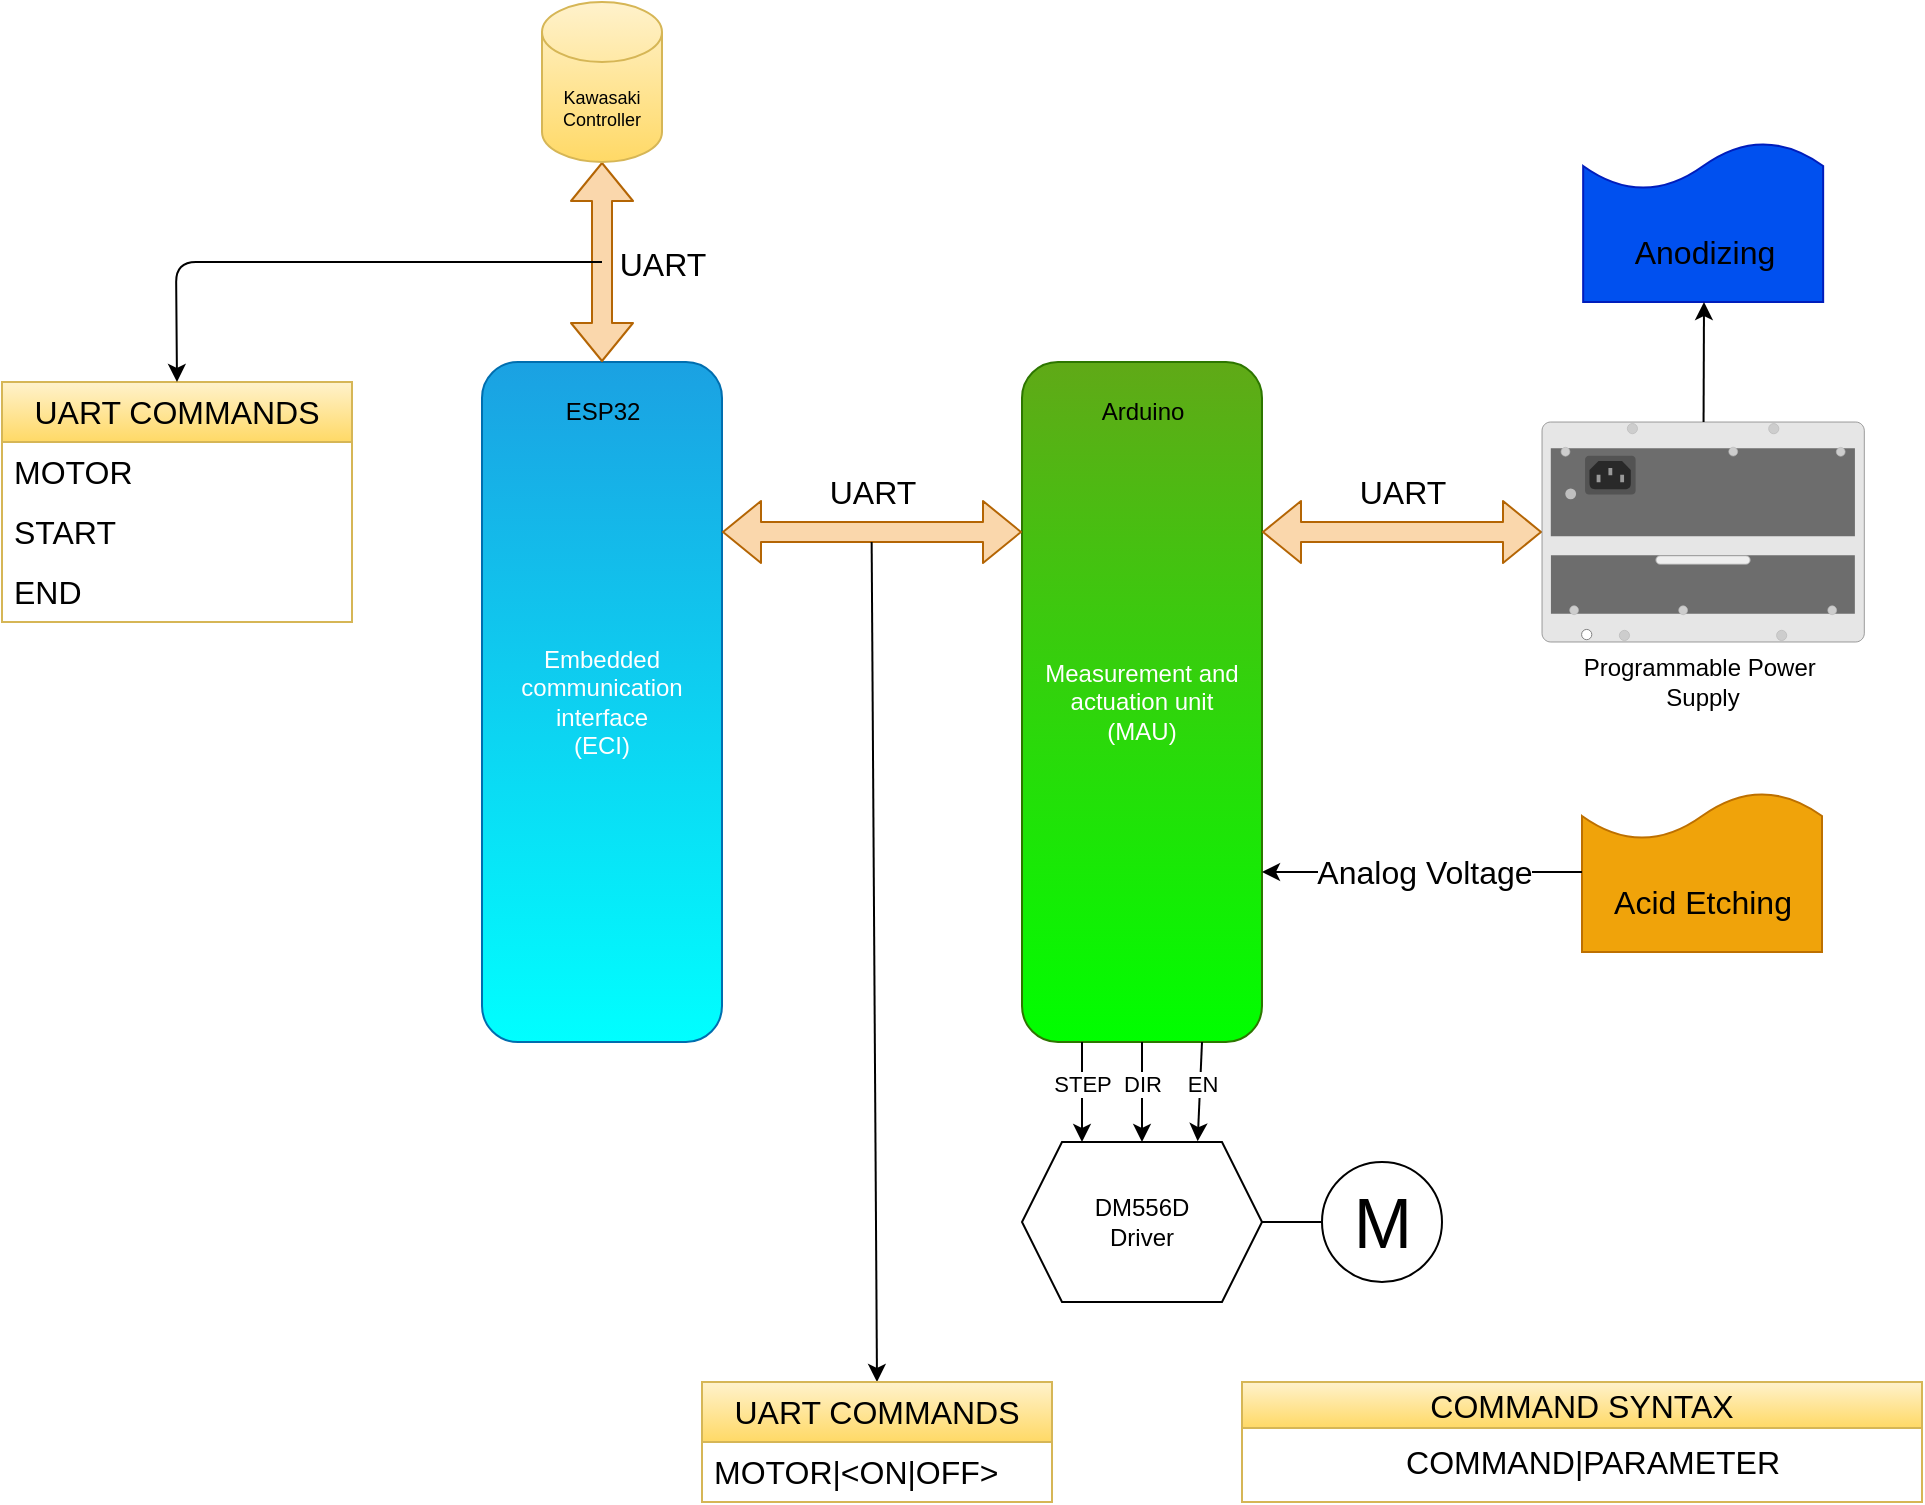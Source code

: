 <mxfile>
    <diagram id="4sxwRw-hY-lJQef8hA_G" name="Hardware">
        <mxGraphModel dx="2007" dy="546" grid="1" gridSize="10" guides="1" tooltips="1" connect="1" arrows="1" fold="1" page="1" pageScale="1" pageWidth="850" pageHeight="1100" math="0" shadow="0">
            <root>
                <mxCell id="0"/>
                <mxCell id="1" parent="0"/>
                <mxCell id="6" value="" style="group;" parent="1" vertex="1" connectable="0">
                    <mxGeometry x="340" y="180" width="120" height="340" as="geometry"/>
                </mxCell>
                <mxCell id="4" value="Measurement and actuation unit&lt;br&gt;(MAU)" style="rounded=1;whiteSpace=wrap;html=1;fillColor=#60a917;fontColor=#ffffff;strokeColor=#2D7600;gradientColor=#00FF00;" parent="6" vertex="1">
                    <mxGeometry width="120" height="340" as="geometry"/>
                </mxCell>
                <mxCell id="5" value="Arduino" style="text;html=1;align=center;verticalAlign=middle;resizable=0;points=[];autosize=1;strokeColor=none;fillColor=none;" parent="6" vertex="1">
                    <mxGeometry x="30" y="10" width="60" height="30" as="geometry"/>
                </mxCell>
                <mxCell id="7" value="" style="group" parent="1" vertex="1" connectable="0">
                    <mxGeometry x="70" y="180" width="120" height="340" as="geometry"/>
                </mxCell>
                <mxCell id="2" value="Embedded communication interface&lt;br&gt;(ECI)" style="rounded=1;whiteSpace=wrap;html=1;fillColor=#1ba1e2;fontColor=#ffffff;strokeColor=#006EAF;gradientColor=#00FFFF;" parent="7" vertex="1">
                    <mxGeometry width="120" height="340" as="geometry"/>
                </mxCell>
                <mxCell id="3" value="ESP32" style="text;html=1;align=center;verticalAlign=middle;resizable=0;points=[];autosize=1;strokeColor=none;fillColor=none;" parent="7" vertex="1">
                    <mxGeometry x="30" y="10" width="60" height="30" as="geometry"/>
                </mxCell>
                <mxCell id="9" value="M" style="verticalLabelPosition=middle;shadow=0;dashed=0;align=center;html=1;verticalAlign=middle;strokeWidth=1;shape=ellipse;aspect=fixed;fontSize=35;fillColor=none;gradientColor=none;" parent="1" vertex="1">
                    <mxGeometry x="490" y="580" width="60" height="60" as="geometry"/>
                </mxCell>
                <mxCell id="11" style="edgeStyle=none;html=1;exitX=1;exitY=0.5;exitDx=0;exitDy=0;endArrow=none;endFill=0;" parent="1" source="10" target="9" edge="1">
                    <mxGeometry relative="1" as="geometry"/>
                </mxCell>
                <mxCell id="10" value="DM556D&lt;br&gt;Driver" style="shape=hexagon;perimeter=hexagonPerimeter2;whiteSpace=wrap;html=1;fixedSize=1;fillColor=none;gradientColor=none;" parent="1" vertex="1">
                    <mxGeometry x="340" y="570" width="120" height="80" as="geometry"/>
                </mxCell>
                <mxCell id="12" style="edgeStyle=none;html=1;exitX=0.25;exitY=1;exitDx=0;exitDy=0;entryX=0.25;entryY=0;entryDx=0;entryDy=0;entryPerimeter=0;endArrow=classic;endFill=1;" parent="1" source="4" target="10" edge="1">
                    <mxGeometry relative="1" as="geometry"/>
                </mxCell>
                <mxCell id="19" value="STEP" style="edgeLabel;html=1;align=center;verticalAlign=middle;resizable=0;points=[];" parent="12" vertex="1" connectable="0">
                    <mxGeometry x="0.231" relative="1" as="geometry">
                        <mxPoint y="-10" as="offset"/>
                    </mxGeometry>
                </mxCell>
                <mxCell id="13" style="edgeStyle=none;html=1;exitX=0.5;exitY=1;exitDx=0;exitDy=0;entryX=0.5;entryY=0;entryDx=0;entryDy=0;endArrow=classic;endFill=1;" parent="1" source="4" target="10" edge="1">
                    <mxGeometry relative="1" as="geometry"/>
                </mxCell>
                <mxCell id="18" value="DIR" style="edgeLabel;html=1;align=center;verticalAlign=middle;resizable=0;points=[];" parent="13" vertex="1" connectable="0">
                    <mxGeometry x="0.261" y="1" relative="1" as="geometry">
                        <mxPoint x="-1" y="-11" as="offset"/>
                    </mxGeometry>
                </mxCell>
                <mxCell id="15" style="edgeStyle=none;html=1;exitX=0.75;exitY=1;exitDx=0;exitDy=0;entryX=0.732;entryY=-0.005;entryDx=0;entryDy=0;entryPerimeter=0;endArrow=classic;endFill=1;" parent="1" source="4" target="10" edge="1">
                    <mxGeometry relative="1" as="geometry"/>
                </mxCell>
                <mxCell id="17" value="EN" style="edgeLabel;html=1;align=center;verticalAlign=middle;resizable=0;points=[];" parent="15" vertex="1" connectable="0">
                    <mxGeometry x="0.215" y="1" relative="1" as="geometry">
                        <mxPoint y="-9" as="offset"/>
                    </mxGeometry>
                </mxCell>
                <mxCell id="20" value="" style="shape=flexArrow;endArrow=classic;html=1;entryX=0;entryY=0.25;entryDx=0;entryDy=0;exitX=1;exitY=0.25;exitDx=0;exitDy=0;startArrow=block;fillColor=#fad7ac;strokeColor=#b46504;" parent="1" source="2" target="4" edge="1">
                    <mxGeometry width="50" height="50" relative="1" as="geometry">
                        <mxPoint x="260" y="330" as="sourcePoint"/>
                        <mxPoint x="310" y="280" as="targetPoint"/>
                    </mxGeometry>
                </mxCell>
                <mxCell id="37" value="" style="edgeStyle=none;html=1;fontSize=9;startArrow=block;endArrow=classic;endFill=1;shape=flexArrow;fillColor=#fad7ac;strokeColor=#b46504;" parent="1" source="35" edge="1">
                    <mxGeometry relative="1" as="geometry">
                        <mxPoint x="130" y="180" as="targetPoint"/>
                    </mxGeometry>
                </mxCell>
                <mxCell id="38" value="&lt;font style=&quot;font-size: 16px;&quot;&gt;UART&lt;/font&gt;" style="edgeLabel;html=1;align=center;verticalAlign=middle;resizable=0;points=[];fontSize=9;" parent="37" vertex="1" connectable="0">
                    <mxGeometry x="0.409" y="1" relative="1" as="geometry">
                        <mxPoint x="29" y="-20" as="offset"/>
                    </mxGeometry>
                </mxCell>
                <mxCell id="35" value="&lt;font color=&quot;#000000&quot;&gt;Kawasaki Controller&lt;/font&gt;" style="shape=cylinder3;whiteSpace=wrap;html=1;boundedLbl=1;backgroundOutline=1;size=15;labelBackgroundColor=none;fontSize=9;fillColor=#fff2cc;gradientColor=#ffd966;strokeColor=#d6b656;" parent="1" vertex="1">
                    <mxGeometry x="100" width="60" height="80" as="geometry"/>
                </mxCell>
                <mxCell id="46" value="" style="shape=flexArrow;endArrow=classic;startArrow=classic;html=1;exitX=1;exitY=0.25;exitDx=0;exitDy=0;fillColor=#fad7ac;strokeColor=#b46504;" parent="1" source="4" target="40" edge="1">
                    <mxGeometry width="100" height="100" relative="1" as="geometry">
                        <mxPoint x="370" y="480" as="sourcePoint"/>
                        <mxPoint x="560" y="270" as="targetPoint"/>
                    </mxGeometry>
                </mxCell>
                <mxCell id="47" value="&lt;font style=&quot;font-size: 16px;&quot;&gt;UART&lt;/font&gt;" style="text;html=1;align=center;verticalAlign=middle;resizable=0;points=[];autosize=1;strokeColor=none;fillColor=none;" parent="1" vertex="1">
                    <mxGeometry x="495" y="230" width="70" height="30" as="geometry"/>
                </mxCell>
                <mxCell id="48" value="" style="group" parent="1" vertex="1" connectable="0">
                    <mxGeometry x="600" y="210" width="161.16" height="150" as="geometry"/>
                </mxCell>
                <mxCell id="40" value="" style="html=1;verticalLabelPosition=bottom;verticalAlign=top;outlineConnect=0;shadow=0;dashed=0;shape=mxgraph.rack.hpe_aruba.switches.j9828a_5400r_700w_poeplus_zl2_power_supply;" parent="48" vertex="1">
                    <mxGeometry width="161.16" height="110" as="geometry"/>
                </mxCell>
                <mxCell id="41" value="Programmable Power&amp;nbsp;&lt;br&gt;Supply" style="text;html=1;align=center;verticalAlign=middle;resizable=0;points=[];autosize=1;strokeColor=none;fillColor=none;" parent="48" vertex="1">
                    <mxGeometry x="10" y="110" width="140" height="40" as="geometry"/>
                </mxCell>
                <mxCell id="51" value="" style="group" parent="1" vertex="1" connectable="0">
                    <mxGeometry x="620.58" y="70" width="120" height="80" as="geometry"/>
                </mxCell>
                <mxCell id="49" value="" style="shape=document;whiteSpace=wrap;html=1;boundedLbl=1;fontSize=16;rotation=-180;fillColor=#0050ef;fontColor=#ffffff;strokeColor=#001DBC;" parent="51" vertex="1">
                    <mxGeometry y="7.105e-15" width="120" height="80" as="geometry"/>
                </mxCell>
                <mxCell id="50" value="Anodizing" style="text;html=1;align=center;verticalAlign=middle;resizable=0;points=[];autosize=1;strokeColor=none;fillColor=none;fontSize=16;" parent="51" vertex="1">
                    <mxGeometry x="15" y="40.0" width="90" height="30" as="geometry"/>
                </mxCell>
                <mxCell id="52" value="" style="edgeStyle=none;html=1;fontSize=16;" parent="1" source="40" edge="1">
                    <mxGeometry relative="1" as="geometry">
                        <mxPoint x="681" y="150" as="targetPoint"/>
                    </mxGeometry>
                </mxCell>
                <mxCell id="54" value="" style="group" parent="1" vertex="1" connectable="0">
                    <mxGeometry x="620" y="395" width="120" height="80" as="geometry"/>
                </mxCell>
                <mxCell id="55" value="" style="shape=document;whiteSpace=wrap;html=1;boundedLbl=1;fontSize=16;rotation=-180;fillColor=#f0a30a;fontColor=#000000;strokeColor=#BD7000;gradientColor=none;gradientDirection=north;" parent="54" vertex="1">
                    <mxGeometry y="7.105e-15" width="120" height="80" as="geometry"/>
                </mxCell>
                <mxCell id="56" value="Acid Etching" style="text;html=1;align=center;verticalAlign=middle;resizable=0;points=[];autosize=1;strokeColor=none;fillColor=none;fontSize=16;" parent="54" vertex="1">
                    <mxGeometry x="5" y="40.0" width="110" height="30" as="geometry"/>
                </mxCell>
                <mxCell id="57" style="edgeStyle=none;html=1;exitX=1;exitY=0.5;exitDx=0;exitDy=0;entryX=1;entryY=0.75;entryDx=0;entryDy=0;fontSize=16;" parent="1" source="55" target="4" edge="1">
                    <mxGeometry relative="1" as="geometry"/>
                </mxCell>
                <mxCell id="58" value="Analog Voltage" style="edgeLabel;html=1;align=center;verticalAlign=middle;resizable=0;points=[];fontSize=16;" parent="57" vertex="1" connectable="0">
                    <mxGeometry x="0.309" y="-2" relative="1" as="geometry">
                        <mxPoint x="25" y="2" as="offset"/>
                    </mxGeometry>
                </mxCell>
                <mxCell id="31" value="UART" style="text;html=1;align=center;verticalAlign=middle;resizable=0;points=[];autosize=1;strokeColor=none;fillColor=none;fontSize=16;labelBackgroundColor=none;" parent="1" vertex="1">
                    <mxGeometry x="230" y="230" width="70" height="30" as="geometry"/>
                </mxCell>
                <mxCell id="63" style="edgeStyle=none;html=1;exitX=0.5;exitY=0;exitDx=0;exitDy=0;fontSize=16;startArrow=classic;startFill=1;endArrow=none;endFill=0;" parent="1" source="59" edge="1">
                    <mxGeometry relative="1" as="geometry">
                        <mxPoint x="264.824" y="270" as="targetPoint"/>
                    </mxGeometry>
                </mxCell>
                <mxCell id="59" value="&lt;font color=&quot;#000000&quot;&gt;UART COMMANDS&lt;/font&gt;" style="swimlane;fontStyle=0;childLayout=stackLayout;horizontal=1;startSize=30;horizontalStack=0;resizeParent=1;resizeParentMax=0;resizeLast=0;collapsible=1;marginBottom=0;whiteSpace=wrap;html=1;fontSize=16;fillColor=#fff2cc;gradientColor=#ffd966;strokeColor=#d6b656;" parent="1" vertex="1">
                    <mxGeometry x="180" y="690" width="175" height="60" as="geometry"/>
                </mxCell>
                <mxCell id="60" value="MOTOR|&amp;lt;ON|OFF&amp;gt;" style="text;strokeColor=none;fillColor=none;align=left;verticalAlign=middle;spacingLeft=4;spacingRight=4;overflow=hidden;points=[[0,0.5],[1,0.5]];portConstraint=eastwest;rotatable=0;whiteSpace=wrap;html=1;fontSize=16;" parent="59" vertex="1">
                    <mxGeometry y="30" width="175" height="30" as="geometry"/>
                </mxCell>
                <mxCell id="76" value="&lt;span style=&quot;font-weight: normal;&quot;&gt;&lt;font color=&quot;#000000&quot;&gt;COMMAND SYNTAX&lt;/font&gt;&lt;/span&gt;" style="swimlane;whiteSpace=wrap;html=1;fontSize=16;fillColor=#fff2cc;gradientColor=#ffd966;strokeColor=#d6b656;" parent="1" vertex="1">
                    <mxGeometry x="450.0" y="690" width="340" height="60" as="geometry"/>
                </mxCell>
                <mxCell id="77" value="COMMAND|PARAMETER" style="text;html=1;align=center;verticalAlign=middle;resizable=0;points=[];autosize=1;strokeColor=none;fillColor=none;fontSize=16;" parent="76" vertex="1">
                    <mxGeometry x="70" y="25" width="210" height="30" as="geometry"/>
                </mxCell>
                <mxCell id="78" value="&lt;font color=&quot;#000000&quot;&gt;UART COMMANDS&lt;/font&gt;" style="swimlane;fontStyle=0;childLayout=stackLayout;horizontal=1;startSize=30;horizontalStack=0;resizeParent=1;resizeParentMax=0;resizeLast=0;collapsible=1;marginBottom=0;whiteSpace=wrap;html=1;fontSize=16;fillColor=#fff2cc;gradientColor=#ffd966;strokeColor=#d6b656;" parent="1" vertex="1">
                    <mxGeometry x="-170" y="190" width="175" height="120" as="geometry"/>
                </mxCell>
                <mxCell id="79" value="MOTOR" style="text;strokeColor=none;fillColor=none;align=left;verticalAlign=middle;spacingLeft=4;spacingRight=4;overflow=hidden;points=[[0,0.5],[1,0.5]];portConstraint=eastwest;rotatable=0;whiteSpace=wrap;html=1;fontSize=16;" parent="78" vertex="1">
                    <mxGeometry y="30" width="175" height="30" as="geometry"/>
                </mxCell>
                <mxCell id="80" value="START" style="text;strokeColor=none;fillColor=none;align=left;verticalAlign=middle;spacingLeft=4;spacingRight=4;overflow=hidden;points=[[0,0.5],[1,0.5]];portConstraint=eastwest;rotatable=0;whiteSpace=wrap;html=1;fontSize=16;" parent="78" vertex="1">
                    <mxGeometry y="60" width="175" height="30" as="geometry"/>
                </mxCell>
                <mxCell id="82" value="END" style="text;strokeColor=none;fillColor=none;align=left;verticalAlign=middle;spacingLeft=4;spacingRight=4;overflow=hidden;points=[[0,0.5],[1,0.5]];portConstraint=eastwest;rotatable=0;whiteSpace=wrap;html=1;fontSize=16;" vertex="1" parent="78">
                    <mxGeometry y="90" width="175" height="30" as="geometry"/>
                </mxCell>
                <mxCell id="81" value="" style="edgeStyle=none;orthogonalLoop=1;jettySize=auto;html=1;fontSize=16;entryX=0.5;entryY=0;entryDx=0;entryDy=0;" parent="1" target="78" edge="1">
                    <mxGeometry width="100" relative="1" as="geometry">
                        <mxPoint x="130" y="130" as="sourcePoint"/>
                        <mxPoint x="80" y="180" as="targetPoint"/>
                        <Array as="points">
                            <mxPoint x="-83" y="130"/>
                        </Array>
                    </mxGeometry>
                </mxCell>
            </root>
        </mxGraphModel>
    </diagram>
    <diagram id="Mm7gPb7LmTDDJV25BshC" name="Tasks">
        <mxGraphModel dx="4195" dy="1980" grid="1" gridSize="10" guides="1" tooltips="1" connect="1" arrows="1" fold="1" page="1" pageScale="1" pageWidth="850" pageHeight="1100" math="0" shadow="0">
            <root>
                <mxCell id="0"/>
                <mxCell id="1" parent="0"/>
                <mxCell id="1anccf_VWUf1HPo-AuoP-1" value="UART TASK" style="swimlane;whiteSpace=wrap;html=1;fillStyle=auto;fontSize=14;fillColor=#e6d0de;gradientColor=#d5739d;strokeColor=#996185;" vertex="1" parent="1">
                    <mxGeometry x="260" y="370" width="1180" height="690" as="geometry"/>
                </mxCell>
                <mxCell id="1anccf_VWUf1HPo-AuoP-2" value="Wait for incoming message" style="rounded=1;whiteSpace=wrap;html=1;fillColor=#dae8fc;gradientColor=#7ea6e0;strokeColor=#6c8ebf;" vertex="1" parent="1anccf_VWUf1HPo-AuoP-1">
                    <mxGeometry x="115" y="90" width="120" height="60" as="geometry"/>
                </mxCell>
                <mxCell id="1anccf_VWUf1HPo-AuoP-3" value="&lt;font style=&quot;font-size: 14px;&quot;&gt;Timeout?&lt;/font&gt;" style="rhombus;whiteSpace=wrap;html=1;fillStyle=auto;fontSize=16;fillColor=#f0a30a;fontColor=#000000;strokeColor=#BD7000;" vertex="1" parent="1anccf_VWUf1HPo-AuoP-1">
                    <mxGeometry x="135" y="180" width="80" height="50" as="geometry"/>
                </mxCell>
                <mxCell id="1anccf_VWUf1HPo-AuoP-4" value="" style="edgeStyle=none;html=1;fontSize=14;" edge="1" parent="1anccf_VWUf1HPo-AuoP-1" source="1anccf_VWUf1HPo-AuoP-2" target="1anccf_VWUf1HPo-AuoP-3">
                    <mxGeometry relative="1" as="geometry"/>
                </mxCell>
                <mxCell id="1anccf_VWUf1HPo-AuoP-5" value="" style="edgeStyle=none;html=1;fontSize=14;" edge="1" parent="1anccf_VWUf1HPo-AuoP-1" source="1anccf_VWUf1HPo-AuoP-6" target="1anccf_VWUf1HPo-AuoP-38">
                    <mxGeometry relative="1" as="geometry"/>
                </mxCell>
                <mxCell id="1anccf_VWUf1HPo-AuoP-6" value="Yes" style="rounded=0;whiteSpace=wrap;html=1;fillStyle=auto;fontSize=14;fillColor=#60a917;strokeColor=#2D7600;fontColor=#ffffff;" vertex="1" parent="1anccf_VWUf1HPo-AuoP-1">
                    <mxGeometry x="255" y="190" width="60" height="30" as="geometry"/>
                </mxCell>
                <mxCell id="1anccf_VWUf1HPo-AuoP-7" value="" style="edgeStyle=none;html=1;fontSize=14;" edge="1" parent="1anccf_VWUf1HPo-AuoP-1" source="1anccf_VWUf1HPo-AuoP-3" target="1anccf_VWUf1HPo-AuoP-6">
                    <mxGeometry relative="1" as="geometry"/>
                </mxCell>
                <mxCell id="1anccf_VWUf1HPo-AuoP-8" value="No" style="rounded=0;whiteSpace=wrap;html=1;fillStyle=auto;fontSize=14;fillColor=#a20025;strokeColor=#6F0000;fontColor=#ffffff;" vertex="1" parent="1anccf_VWUf1HPo-AuoP-1">
                    <mxGeometry x="145" y="260" width="60" height="30" as="geometry"/>
                </mxCell>
                <mxCell id="1anccf_VWUf1HPo-AuoP-9" value="" style="edgeStyle=none;html=1;fontSize=14;" edge="1" parent="1anccf_VWUf1HPo-AuoP-1" source="1anccf_VWUf1HPo-AuoP-3" target="1anccf_VWUf1HPo-AuoP-8">
                    <mxGeometry relative="1" as="geometry"/>
                </mxCell>
                <mxCell id="1anccf_VWUf1HPo-AuoP-10" value="&lt;font style=&quot;font-size: 14px;&quot;&gt;Is send null?&lt;/font&gt;" style="rhombus;whiteSpace=wrap;html=1;fillStyle=auto;fontSize=16;fillColor=#f0a30a;fontColor=#000000;strokeColor=#BD7000;" vertex="1" parent="1anccf_VWUf1HPo-AuoP-1">
                    <mxGeometry x="635" y="170" width="110" height="70" as="geometry"/>
                </mxCell>
                <mxCell id="1anccf_VWUf1HPo-AuoP-11" style="edgeStyle=none;html=1;exitX=0.5;exitY=0;exitDx=0;exitDy=0;entryX=1;entryY=0.75;entryDx=0;entryDy=0;fontSize=14;" edge="1" parent="1anccf_VWUf1HPo-AuoP-1" source="1anccf_VWUf1HPo-AuoP-12" target="1anccf_VWUf1HPo-AuoP-2">
                    <mxGeometry relative="1" as="geometry">
                        <Array as="points">
                            <mxPoint x="820" y="140"/>
                        </Array>
                    </mxGeometry>
                </mxCell>
                <mxCell id="1anccf_VWUf1HPo-AuoP-12" value="Yes" style="rounded=0;whiteSpace=wrap;html=1;fillStyle=auto;fontSize=14;fillColor=#60a917;strokeColor=#2D7600;fontColor=#ffffff;" vertex="1" parent="1anccf_VWUf1HPo-AuoP-1">
                    <mxGeometry x="790" y="190" width="60" height="30" as="geometry"/>
                </mxCell>
                <mxCell id="1anccf_VWUf1HPo-AuoP-13" value="" style="edgeStyle=none;html=1;fontSize=14;" edge="1" parent="1anccf_VWUf1HPo-AuoP-1" source="1anccf_VWUf1HPo-AuoP-10" target="1anccf_VWUf1HPo-AuoP-12">
                    <mxGeometry relative="1" as="geometry"/>
                </mxCell>
                <mxCell id="1anccf_VWUf1HPo-AuoP-14" value="No" style="rounded=0;whiteSpace=wrap;html=1;fillStyle=auto;fontSize=14;fillColor=#a20025;strokeColor=#6F0000;fontColor=#ffffff;" vertex="1" parent="1anccf_VWUf1HPo-AuoP-1">
                    <mxGeometry x="660" y="260" width="60" height="30" as="geometry"/>
                </mxCell>
                <mxCell id="1anccf_VWUf1HPo-AuoP-15" value="" style="edgeStyle=none;html=1;fontSize=14;" edge="1" parent="1anccf_VWUf1HPo-AuoP-1" source="1anccf_VWUf1HPo-AuoP-10" target="1anccf_VWUf1HPo-AuoP-14">
                    <mxGeometry relative="1" as="geometry"/>
                </mxCell>
                <mxCell id="1anccf_VWUf1HPo-AuoP-16" style="edgeStyle=none;html=1;exitX=1;exitY=0.5;exitDx=0;exitDy=0;entryX=1;entryY=0.5;entryDx=0;entryDy=0;fontSize=14;" edge="1" parent="1anccf_VWUf1HPo-AuoP-1" source="1anccf_VWUf1HPo-AuoP-17" target="1anccf_VWUf1HPo-AuoP-2">
                    <mxGeometry relative="1" as="geometry">
                        <Array as="points">
                            <mxPoint x="880" y="350"/>
                            <mxPoint x="880" y="120"/>
                        </Array>
                    </mxGeometry>
                </mxCell>
                <mxCell id="1anccf_VWUf1HPo-AuoP-17" value="Send mesage to robot" style="rounded=1;whiteSpace=wrap;html=1;fillStyle=hatch;fontSize=14;fillColor=#dae8fc;gradientColor=#7ea6e0;strokeColor=#6c8ebf;" vertex="1" parent="1anccf_VWUf1HPo-AuoP-1">
                    <mxGeometry x="630" y="320" width="120" height="60" as="geometry"/>
                </mxCell>
                <mxCell id="1anccf_VWUf1HPo-AuoP-18" value="" style="edgeStyle=none;html=1;fontSize=14;" edge="1" parent="1anccf_VWUf1HPo-AuoP-1" source="1anccf_VWUf1HPo-AuoP-14" target="1anccf_VWUf1HPo-AuoP-17">
                    <mxGeometry relative="1" as="geometry"/>
                </mxCell>
                <mxCell id="1anccf_VWUf1HPo-AuoP-19" value="Process message" style="rounded=1;whiteSpace=wrap;html=1;fillStyle=hatch;fontSize=14;fillColor=#dae8fc;gradientColor=#7ea6e0;strokeColor=#6c8ebf;" vertex="1" parent="1anccf_VWUf1HPo-AuoP-1">
                    <mxGeometry x="115" y="320" width="120" height="60" as="geometry"/>
                </mxCell>
                <mxCell id="1anccf_VWUf1HPo-AuoP-20" value="" style="edgeStyle=none;html=1;fontSize=14;" edge="1" parent="1anccf_VWUf1HPo-AuoP-1" source="1anccf_VWUf1HPo-AuoP-8" target="1anccf_VWUf1HPo-AuoP-19">
                    <mxGeometry relative="1" as="geometry"/>
                </mxCell>
                <mxCell id="1anccf_VWUf1HPo-AuoP-21" value="&lt;span style=&quot;font-size: 14px;&quot;&gt;Forward to &lt;br&gt;MAU TASK?&lt;/span&gt;" style="rhombus;whiteSpace=wrap;html=1;fillStyle=auto;fontSize=16;fillColor=#f0a30a;fontColor=#000000;strokeColor=#BD7000;" vertex="1" parent="1anccf_VWUf1HPo-AuoP-1">
                    <mxGeometry x="107.5" y="420" width="135" height="90" as="geometry"/>
                </mxCell>
                <mxCell id="1anccf_VWUf1HPo-AuoP-22" value="" style="edgeStyle=none;html=1;fontSize=14;" edge="1" parent="1anccf_VWUf1HPo-AuoP-1" source="1anccf_VWUf1HPo-AuoP-19" target="1anccf_VWUf1HPo-AuoP-21">
                    <mxGeometry relative="1" as="geometry"/>
                </mxCell>
                <mxCell id="1anccf_VWUf1HPo-AuoP-23" style="edgeStyle=none;html=1;exitX=0;exitY=0.5;exitDx=0;exitDy=0;entryX=0;entryY=0.5;entryDx=0;entryDy=0;fontSize=14;" edge="1" parent="1anccf_VWUf1HPo-AuoP-1" source="1anccf_VWUf1HPo-AuoP-24" target="1anccf_VWUf1HPo-AuoP-2">
                    <mxGeometry relative="1" as="geometry">
                        <Array as="points">
                            <mxPoint x="85" y="555"/>
                            <mxPoint x="85" y="120"/>
                        </Array>
                    </mxGeometry>
                </mxCell>
                <mxCell id="1anccf_VWUf1HPo-AuoP-24" value="No" style="rounded=0;whiteSpace=wrap;html=1;fillStyle=auto;fontSize=14;fillColor=#a20025;strokeColor=#6F0000;fontColor=#ffffff;" vertex="1" parent="1anccf_VWUf1HPo-AuoP-1">
                    <mxGeometry x="145" y="540" width="60" height="30" as="geometry"/>
                </mxCell>
                <mxCell id="1anccf_VWUf1HPo-AuoP-25" value="" style="edgeStyle=none;html=1;fontSize=14;" edge="1" parent="1anccf_VWUf1HPo-AuoP-1" source="1anccf_VWUf1HPo-AuoP-21" target="1anccf_VWUf1HPo-AuoP-24">
                    <mxGeometry relative="1" as="geometry"/>
                </mxCell>
                <mxCell id="1anccf_VWUf1HPo-AuoP-26" value="Yes" style="rounded=0;whiteSpace=wrap;html=1;fillStyle=auto;fontSize=14;fillColor=#60a917;strokeColor=#2D7600;fontColor=#ffffff;" vertex="1" parent="1anccf_VWUf1HPo-AuoP-1">
                    <mxGeometry x="265" y="450" width="60" height="30" as="geometry"/>
                </mxCell>
                <mxCell id="1anccf_VWUf1HPo-AuoP-27" value="" style="edgeStyle=none;html=1;fontSize=14;" edge="1" parent="1anccf_VWUf1HPo-AuoP-1" source="1anccf_VWUf1HPo-AuoP-21" target="1anccf_VWUf1HPo-AuoP-26">
                    <mxGeometry relative="1" as="geometry"/>
                </mxCell>
                <mxCell id="1anccf_VWUf1HPo-AuoP-28" value="&lt;font style=&quot;font-size: 14px;&quot;&gt;Is recv null?&lt;/font&gt;" style="rhombus;whiteSpace=wrap;html=1;fillStyle=auto;fontSize=16;fillColor=#f0a30a;fontColor=#000000;strokeColor=#BD7000;" vertex="1" parent="1anccf_VWUf1HPo-AuoP-1">
                    <mxGeometry x="365" y="430" width="110" height="70" as="geometry"/>
                </mxCell>
                <mxCell id="1anccf_VWUf1HPo-AuoP-29" value="" style="edgeStyle=none;html=1;fontSize=14;" edge="1" parent="1anccf_VWUf1HPo-AuoP-1" source="1anccf_VWUf1HPo-AuoP-26" target="1anccf_VWUf1HPo-AuoP-28">
                    <mxGeometry relative="1" as="geometry"/>
                </mxCell>
                <mxCell id="1anccf_VWUf1HPo-AuoP-30" value="Yes" style="rounded=0;whiteSpace=wrap;html=1;fillStyle=auto;fontSize=14;fillColor=#60a917;strokeColor=#2D7600;fontColor=#ffffff;" vertex="1" parent="1anccf_VWUf1HPo-AuoP-1">
                    <mxGeometry x="390" y="540" width="60" height="30" as="geometry"/>
                </mxCell>
                <mxCell id="1anccf_VWUf1HPo-AuoP-31" value="" style="edgeStyle=none;html=1;fontSize=14;" edge="1" parent="1anccf_VWUf1HPo-AuoP-1" source="1anccf_VWUf1HPo-AuoP-28" target="1anccf_VWUf1HPo-AuoP-30">
                    <mxGeometry relative="1" as="geometry"/>
                </mxCell>
                <mxCell id="1anccf_VWUf1HPo-AuoP-32" value="No" style="rounded=0;whiteSpace=wrap;html=1;fillStyle=auto;fontSize=14;fillColor=#a20025;strokeColor=#6F0000;fontColor=#ffffff;" vertex="1" parent="1anccf_VWUf1HPo-AuoP-1">
                    <mxGeometry x="520" y="450" width="60" height="30" as="geometry"/>
                </mxCell>
                <mxCell id="1anccf_VWUf1HPo-AuoP-33" value="" style="edgeStyle=none;html=1;fontSize=14;" edge="1" parent="1anccf_VWUf1HPo-AuoP-1" source="1anccf_VWUf1HPo-AuoP-28" target="1anccf_VWUf1HPo-AuoP-32">
                    <mxGeometry relative="1" as="geometry"/>
                </mxCell>
                <mxCell id="1anccf_VWUf1HPo-AuoP-34" value="Write message to recv" style="rounded=1;whiteSpace=wrap;html=1;fillStyle=hatch;fontSize=14;fillColor=#dae8fc;gradientColor=#7ea6e0;strokeColor=#6c8ebf;" vertex="1" parent="1anccf_VWUf1HPo-AuoP-1">
                    <mxGeometry x="360" y="610" width="120" height="60" as="geometry"/>
                </mxCell>
                <mxCell id="1anccf_VWUf1HPo-AuoP-35" value="" style="edgeStyle=none;html=1;fontSize=14;" edge="1" parent="1anccf_VWUf1HPo-AuoP-1" source="1anccf_VWUf1HPo-AuoP-30" target="1anccf_VWUf1HPo-AuoP-34">
                    <mxGeometry relative="1" as="geometry"/>
                </mxCell>
                <mxCell id="1anccf_VWUf1HPo-AuoP-36" value="" style="edgeStyle=none;html=1;fontSize=14;" edge="1" parent="1anccf_VWUf1HPo-AuoP-1" source="1anccf_VWUf1HPo-AuoP-38" target="1anccf_VWUf1HPo-AuoP-40">
                    <mxGeometry relative="1" as="geometry"/>
                </mxCell>
                <mxCell id="1anccf_VWUf1HPo-AuoP-37" value="" style="edgeStyle=none;html=1;fontSize=14;" edge="1" parent="1anccf_VWUf1HPo-AuoP-1" source="1anccf_VWUf1HPo-AuoP-38" target="1anccf_VWUf1HPo-AuoP-42">
                    <mxGeometry relative="1" as="geometry"/>
                </mxCell>
                <mxCell id="1anccf_VWUf1HPo-AuoP-38" value="&lt;font style=&quot;font-size: 14px;&quot;&gt;Is error null?&lt;/font&gt;" style="rhombus;whiteSpace=wrap;html=1;fillStyle=auto;fontSize=16;fillColor=#f0a30a;fontColor=#000000;strokeColor=#BD7000;" vertex="1" parent="1anccf_VWUf1HPo-AuoP-1">
                    <mxGeometry x="340" y="170" width="110" height="70" as="geometry"/>
                </mxCell>
                <mxCell id="1anccf_VWUf1HPo-AuoP-39" value="" style="edgeStyle=none;html=1;fontSize=14;" edge="1" parent="1anccf_VWUf1HPo-AuoP-1" source="1anccf_VWUf1HPo-AuoP-40" target="1anccf_VWUf1HPo-AuoP-10">
                    <mxGeometry relative="1" as="geometry"/>
                </mxCell>
                <mxCell id="1anccf_VWUf1HPo-AuoP-40" value="No" style="rounded=0;whiteSpace=wrap;html=1;fillStyle=auto;fontSize=14;fillColor=#a20025;strokeColor=#6F0000;fontColor=#ffffff;" vertex="1" parent="1anccf_VWUf1HPo-AuoP-1">
                    <mxGeometry x="475" y="190" width="60" height="30" as="geometry"/>
                </mxCell>
                <mxCell id="1anccf_VWUf1HPo-AuoP-41" value="" style="edgeStyle=none;html=1;fontSize=14;" edge="1" parent="1anccf_VWUf1HPo-AuoP-1" source="1anccf_VWUf1HPo-AuoP-42" target="1anccf_VWUf1HPo-AuoP-44">
                    <mxGeometry relative="1" as="geometry"/>
                </mxCell>
                <mxCell id="1anccf_VWUf1HPo-AuoP-42" value="Yes" style="rounded=0;whiteSpace=wrap;html=1;fillStyle=auto;fontSize=14;fillColor=#60a917;strokeColor=#2D7600;fontColor=#ffffff;" vertex="1" parent="1anccf_VWUf1HPo-AuoP-1">
                    <mxGeometry x="365" y="260" width="60" height="30" as="geometry"/>
                </mxCell>
                <mxCell id="1anccf_VWUf1HPo-AuoP-43" style="edgeStyle=none;html=1;exitX=1;exitY=0.5;exitDx=0;exitDy=0;entryX=0;entryY=0.5;entryDx=0;entryDy=0;fontSize=14;" edge="1" parent="1anccf_VWUf1HPo-AuoP-1" source="1anccf_VWUf1HPo-AuoP-44" target="1anccf_VWUf1HPo-AuoP-10">
                    <mxGeometry relative="1" as="geometry">
                        <Array as="points">
                            <mxPoint x="580" y="350"/>
                            <mxPoint x="580" y="205"/>
                        </Array>
                    </mxGeometry>
                </mxCell>
                <mxCell id="1anccf_VWUf1HPo-AuoP-44" value="Send error to robot" style="rounded=1;whiteSpace=wrap;html=1;fillStyle=hatch;fontSize=14;fillColor=#dae8fc;gradientColor=#7ea6e0;strokeColor=#6c8ebf;" vertex="1" parent="1anccf_VWUf1HPo-AuoP-1">
                    <mxGeometry x="335" y="320" width="120" height="60" as="geometry"/>
                </mxCell>
                <mxCell id="1anccf_VWUf1HPo-AuoP-45" value="Send BUSY to robot" style="rounded=1;whiteSpace=wrap;html=1;fillStyle=hatch;fontSize=14;fillColor=#dae8fc;gradientColor=#7ea6e0;strokeColor=#6c8ebf;" vertex="1" parent="1anccf_VWUf1HPo-AuoP-1">
                    <mxGeometry x="860" y="435" width="120" height="60" as="geometry"/>
                </mxCell>
                <mxCell id="1anccf_VWUf1HPo-AuoP-46" style="edgeStyle=none;html=1;exitX=0.5;exitY=0;exitDx=0;exitDy=0;entryX=1;entryY=0.25;entryDx=0;entryDy=0;fontSize=14;" edge="1" parent="1anccf_VWUf1HPo-AuoP-1" source="1anccf_VWUf1HPo-AuoP-45" target="1anccf_VWUf1HPo-AuoP-2">
                    <mxGeometry relative="1" as="geometry">
                        <Array as="points">
                            <mxPoint x="920" y="105"/>
                        </Array>
                    </mxGeometry>
                </mxCell>
                <mxCell id="1anccf_VWUf1HPo-AuoP-47" value="" style="edgeStyle=none;html=1;fontSize=14;" edge="1" parent="1anccf_VWUf1HPo-AuoP-1" source="1anccf_VWUf1HPo-AuoP-32" target="1anccf_VWUf1HPo-AuoP-45">
                    <mxGeometry relative="1" as="geometry"/>
                </mxCell>
                <mxCell id="1anccf_VWUf1HPo-AuoP-48" value="Give notification" style="rounded=1;whiteSpace=wrap;html=1;fillStyle=hatch;fontSize=14;fillColor=#dae8fc;gradientColor=#7ea6e0;strokeColor=#6c8ebf;" vertex="1" parent="1anccf_VWUf1HPo-AuoP-1">
                    <mxGeometry x="860" y="610" width="120" height="60" as="geometry"/>
                </mxCell>
                <mxCell id="1anccf_VWUf1HPo-AuoP-49" style="edgeStyle=none;html=1;exitX=1;exitY=0.5;exitDx=0;exitDy=0;entryX=0.75;entryY=0;entryDx=0;entryDy=0;fontSize=14;" edge="1" parent="1anccf_VWUf1HPo-AuoP-1" source="1anccf_VWUf1HPo-AuoP-48" target="1anccf_VWUf1HPo-AuoP-2">
                    <mxGeometry relative="1" as="geometry">
                        <Array as="points">
                            <mxPoint x="1070" y="640"/>
                            <mxPoint x="1070" y="70"/>
                            <mxPoint x="205" y="60"/>
                        </Array>
                    </mxGeometry>
                </mxCell>
                <mxCell id="1anccf_VWUf1HPo-AuoP-50" style="edgeStyle=none;html=1;exitX=1;exitY=0.5;exitDx=0;exitDy=0;fontSize=14;" edge="1" parent="1anccf_VWUf1HPo-AuoP-1" source="1anccf_VWUf1HPo-AuoP-34" target="1anccf_VWUf1HPo-AuoP-48">
                    <mxGeometry relative="1" as="geometry"/>
                </mxCell>
                <mxCell id="1anccf_VWUf1HPo-AuoP-51" value="MAU TASK" style="swimlane;whiteSpace=wrap;html=1;fillStyle=auto;fontSize=14;fillColor=#e6d0de;gradientColor=#d5739d;strokeColor=#996185;" vertex="1" parent="1">
                    <mxGeometry x="260" y="1060" width="1180" height="680" as="geometry"/>
                </mxCell>
                <mxCell id="1anccf_VWUf1HPo-AuoP-52" value="" style="edgeStyle=none;html=1;fontSize=14;" edge="1" parent="1anccf_VWUf1HPo-AuoP-51" source="1anccf_VWUf1HPo-AuoP-53" target="1anccf_VWUf1HPo-AuoP-55">
                    <mxGeometry relative="1" as="geometry"/>
                </mxCell>
                <mxCell id="1anccf_VWUf1HPo-AuoP-53" value="Take notificaiton" style="rounded=1;whiteSpace=wrap;html=1;fillColor=#dae8fc;gradientColor=#7ea6e0;strokeColor=#6c8ebf;" vertex="1" parent="1anccf_VWUf1HPo-AuoP-51">
                    <mxGeometry x="425" y="40" width="120" height="60" as="geometry"/>
                </mxCell>
                <mxCell id="1anccf_VWUf1HPo-AuoP-54" value="" style="edgeStyle=none;html=1;fontSize=14;" edge="1" parent="1anccf_VWUf1HPo-AuoP-51" source="1anccf_VWUf1HPo-AuoP-55" target="1anccf_VWUf1HPo-AuoP-57">
                    <mxGeometry relative="1" as="geometry"/>
                </mxCell>
                <mxCell id="1anccf_VWUf1HPo-AuoP-55" value="Read recv" style="rounded=1;whiteSpace=wrap;html=1;fillColor=#dae8fc;gradientColor=#7ea6e0;strokeColor=#6c8ebf;" vertex="1" parent="1anccf_VWUf1HPo-AuoP-51">
                    <mxGeometry x="425" y="130" width="120" height="60" as="geometry"/>
                </mxCell>
                <mxCell id="1anccf_VWUf1HPo-AuoP-56" value="" style="edgeStyle=none;html=1;fontSize=14;" edge="1" parent="1anccf_VWUf1HPo-AuoP-51" source="1anccf_VWUf1HPo-AuoP-57" target="1anccf_VWUf1HPo-AuoP-60">
                    <mxGeometry relative="1" as="geometry"/>
                </mxCell>
                <mxCell id="1anccf_VWUf1HPo-AuoP-57" value="Send to MAU" style="rounded=1;whiteSpace=wrap;html=1;fillColor=#dae8fc;gradientColor=#7ea6e0;strokeColor=#6c8ebf;" vertex="1" parent="1anccf_VWUf1HPo-AuoP-51">
                    <mxGeometry x="425" y="220" width="120" height="60" as="geometry"/>
                </mxCell>
                <mxCell id="1anccf_VWUf1HPo-AuoP-58" value="" style="edgeStyle=none;html=1;fontSize=14;" edge="1" parent="1anccf_VWUf1HPo-AuoP-51" source="1anccf_VWUf1HPo-AuoP-60" target="1anccf_VWUf1HPo-AuoP-62">
                    <mxGeometry relative="1" as="geometry"/>
                </mxCell>
                <mxCell id="1anccf_VWUf1HPo-AuoP-59" value="" style="edgeStyle=none;html=1;fontSize=14;" edge="1" parent="1anccf_VWUf1HPo-AuoP-51" source="1anccf_VWUf1HPo-AuoP-60" target="1anccf_VWUf1HPo-AuoP-66">
                    <mxGeometry relative="1" as="geometry"/>
                </mxCell>
                <mxCell id="1anccf_VWUf1HPo-AuoP-60" value="&lt;font style=&quot;font-size: 14px;&quot;&gt;Success?&lt;/font&gt;" style="rhombus;whiteSpace=wrap;html=1;fillStyle=auto;fontSize=16;fillColor=#f0a30a;fontColor=#000000;strokeColor=#BD7000;" vertex="1" parent="1anccf_VWUf1HPo-AuoP-51">
                    <mxGeometry x="430" y="310" width="110" height="70" as="geometry"/>
                </mxCell>
                <mxCell id="1anccf_VWUf1HPo-AuoP-61" value="" style="edgeStyle=none;html=1;fontSize=14;" edge="1" parent="1anccf_VWUf1HPo-AuoP-51" source="1anccf_VWUf1HPo-AuoP-62" target="1anccf_VWUf1HPo-AuoP-64">
                    <mxGeometry relative="1" as="geometry"/>
                </mxCell>
                <mxCell id="1anccf_VWUf1HPo-AuoP-62" value="No" style="rounded=0;whiteSpace=wrap;html=1;fillStyle=auto;fontSize=14;fillColor=#a20025;strokeColor=#6F0000;fontColor=#ffffff;" vertex="1" parent="1anccf_VWUf1HPo-AuoP-51">
                    <mxGeometry x="580" y="330" width="60" height="30" as="geometry"/>
                </mxCell>
                <mxCell id="1anccf_VWUf1HPo-AuoP-63" style="edgeStyle=none;html=1;exitX=0.5;exitY=0;exitDx=0;exitDy=0;entryX=1;entryY=0.5;entryDx=0;entryDy=0;fontSize=14;" edge="1" parent="1anccf_VWUf1HPo-AuoP-51" source="1anccf_VWUf1HPo-AuoP-64" target="1anccf_VWUf1HPo-AuoP-53">
                    <mxGeometry relative="1" as="geometry">
                        <Array as="points">
                            <mxPoint x="750" y="70"/>
                        </Array>
                    </mxGeometry>
                </mxCell>
                <mxCell id="1anccf_VWUf1HPo-AuoP-64" value="Send error" style="rounded=1;whiteSpace=wrap;html=1;fillColor=#dae8fc;gradientColor=#7ea6e0;strokeColor=#6c8ebf;" vertex="1" parent="1anccf_VWUf1HPo-AuoP-51">
                    <mxGeometry x="690" y="315" width="120" height="60" as="geometry"/>
                </mxCell>
                <mxCell id="1anccf_VWUf1HPo-AuoP-65" value="" style="edgeStyle=none;html=1;fontSize=14;" edge="1" parent="1anccf_VWUf1HPo-AuoP-51" source="1anccf_VWUf1HPo-AuoP-66" target="1anccf_VWUf1HPo-AuoP-68">
                    <mxGeometry relative="1" as="geometry"/>
                </mxCell>
                <mxCell id="1anccf_VWUf1HPo-AuoP-66" value="Yes" style="rounded=0;whiteSpace=wrap;html=1;fillStyle=auto;fontSize=14;fillColor=#60a917;strokeColor=#2D7600;fontColor=#ffffff;" vertex="1" parent="1anccf_VWUf1HPo-AuoP-51">
                    <mxGeometry x="455" y="410" width="60" height="30" as="geometry"/>
                </mxCell>
                <mxCell id="1anccf_VWUf1HPo-AuoP-67" value="" style="edgeStyle=none;html=1;fontSize=14;" edge="1" parent="1anccf_VWUf1HPo-AuoP-51" source="1anccf_VWUf1HPo-AuoP-68" target="1anccf_VWUf1HPo-AuoP-71">
                    <mxGeometry relative="1" as="geometry"/>
                </mxCell>
                <mxCell id="1anccf_VWUf1HPo-AuoP-68" value="Wait for MAU reply" style="rounded=1;whiteSpace=wrap;html=1;fillColor=#dae8fc;gradientColor=#7ea6e0;strokeColor=#6c8ebf;" vertex="1" parent="1anccf_VWUf1HPo-AuoP-51">
                    <mxGeometry x="425" y="480" width="120" height="60" as="geometry"/>
                </mxCell>
                <mxCell id="1anccf_VWUf1HPo-AuoP-69" value="" style="edgeStyle=none;html=1;fontSize=14;" edge="1" parent="1anccf_VWUf1HPo-AuoP-51" source="1anccf_VWUf1HPo-AuoP-71" target="1anccf_VWUf1HPo-AuoP-73">
                    <mxGeometry relative="1" as="geometry"/>
                </mxCell>
                <mxCell id="1anccf_VWUf1HPo-AuoP-70" value="" style="edgeStyle=none;html=1;fontSize=14;" edge="1" parent="1anccf_VWUf1HPo-AuoP-51" source="1anccf_VWUf1HPo-AuoP-71" target="1anccf_VWUf1HPo-AuoP-75">
                    <mxGeometry relative="1" as="geometry"/>
                </mxCell>
                <mxCell id="1anccf_VWUf1HPo-AuoP-71" value="&lt;font style=&quot;font-size: 14px;&quot;&gt;Expected&amp;nbsp;&lt;br&gt;result?&lt;br&gt;&lt;/font&gt;" style="rhombus;whiteSpace=wrap;html=1;fillStyle=auto;fontSize=16;fillColor=#f0a30a;fontColor=#000000;strokeColor=#BD7000;" vertex="1" parent="1anccf_VWUf1HPo-AuoP-51">
                    <mxGeometry x="430" y="560" width="110" height="70" as="geometry"/>
                </mxCell>
                <mxCell id="1anccf_VWUf1HPo-AuoP-72" style="edgeStyle=none;html=1;exitX=1;exitY=0.5;exitDx=0;exitDy=0;entryX=0.5;entryY=1;entryDx=0;entryDy=0;fontSize=14;" edge="1" parent="1anccf_VWUf1HPo-AuoP-51" source="1anccf_VWUf1HPo-AuoP-73" target="1anccf_VWUf1HPo-AuoP-64">
                    <mxGeometry relative="1" as="geometry">
                        <Array as="points">
                            <mxPoint x="750" y="595"/>
                        </Array>
                    </mxGeometry>
                </mxCell>
                <mxCell id="1anccf_VWUf1HPo-AuoP-73" value="No" style="rounded=0;whiteSpace=wrap;html=1;fillStyle=auto;fontSize=14;fillColor=#a20025;strokeColor=#6F0000;fontColor=#ffffff;" vertex="1" parent="1anccf_VWUf1HPo-AuoP-51">
                    <mxGeometry x="580" y="580" width="60" height="30" as="geometry"/>
                </mxCell>
                <mxCell id="1anccf_VWUf1HPo-AuoP-74" style="edgeStyle=none;html=1;exitX=0.5;exitY=0;exitDx=0;exitDy=0;entryX=0;entryY=0.5;entryDx=0;entryDy=0;fontSize=14;" edge="1" parent="1anccf_VWUf1HPo-AuoP-51" source="1anccf_VWUf1HPo-AuoP-75" target="1anccf_VWUf1HPo-AuoP-53">
                    <mxGeometry relative="1" as="geometry">
                        <Array as="points">
                            <mxPoint x="370" y="70"/>
                        </Array>
                    </mxGeometry>
                </mxCell>
                <mxCell id="1anccf_VWUf1HPo-AuoP-75" value="Yes" style="rounded=0;whiteSpace=wrap;html=1;fillStyle=auto;fontSize=14;fillColor=#60a917;strokeColor=#2D7600;fontColor=#ffffff;" vertex="1" parent="1anccf_VWUf1HPo-AuoP-51">
                    <mxGeometry x="340" y="580" width="60" height="30" as="geometry"/>
                </mxCell>
                <mxCell id="1anccf_VWUf1HPo-AuoP-76" value="" style="group" vertex="1" connectable="0" parent="1">
                    <mxGeometry x="620" y="50" width="465" height="260" as="geometry"/>
                </mxCell>
                <mxCell id="1anccf_VWUf1HPo-AuoP-77" value="" style="rounded=0;whiteSpace=wrap;html=1;fontSize=16;dashed=1;fillColor=#FF9999;strokeColor=#b46504;fillStyle=hatch;" vertex="1" parent="1anccf_VWUf1HPo-AuoP-76">
                    <mxGeometry x="170" y="10" width="120" height="250" as="geometry"/>
                </mxCell>
                <mxCell id="1anccf_VWUf1HPo-AuoP-78" value="&lt;font style=&quot;font-size: 16px;&quot;&gt;UART&lt;br&gt;TASK&lt;/font&gt;" style="rounded=1;whiteSpace=wrap;html=1;fillColor=#e6d0de;gradientColor=#d5739d;strokeColor=#996185;" vertex="1" parent="1anccf_VWUf1HPo-AuoP-76">
                    <mxGeometry y="70" width="120" height="60" as="geometry"/>
                </mxCell>
                <mxCell id="1anccf_VWUf1HPo-AuoP-79" value="&lt;span style=&quot;font-size: 16px;&quot;&gt;MAU&lt;br&gt;&lt;/span&gt;&lt;font style=&quot;font-size: 16px;&quot;&gt;TASK&lt;/font&gt;" style="rounded=1;whiteSpace=wrap;html=1;fillColor=#e6d0de;gradientColor=#d5739d;strokeColor=#996185;" vertex="1" parent="1anccf_VWUf1HPo-AuoP-76">
                    <mxGeometry x="345" y="70" width="120" height="60" as="geometry"/>
                </mxCell>
                <mxCell id="1anccf_VWUf1HPo-AuoP-80" value="Notification" style="edgeStyle=none;html=1;exitX=0.5;exitY=0;exitDx=0;exitDy=0;entryX=0.5;entryY=0;entryDx=0;entryDy=0;fontSize=16;" edge="1" parent="1anccf_VWUf1HPo-AuoP-76" source="1anccf_VWUf1HPo-AuoP-78" target="1anccf_VWUf1HPo-AuoP-79">
                    <mxGeometry relative="1" as="geometry">
                        <Array as="points">
                            <mxPoint x="60"/>
                            <mxPoint x="230"/>
                            <mxPoint x="405"/>
                        </Array>
                    </mxGeometry>
                </mxCell>
                <mxCell id="1anccf_VWUf1HPo-AuoP-81" style="edgeStyle=none;html=1;exitX=1;exitY=0.5;exitDx=0;exitDy=0;entryX=0.25;entryY=0;entryDx=0;entryDy=0;fontSize=16;" edge="1" parent="1anccf_VWUf1HPo-AuoP-76" source="1anccf_VWUf1HPo-AuoP-82" target="1anccf_VWUf1HPo-AuoP-79">
                    <mxGeometry relative="1" as="geometry">
                        <Array as="points">
                            <mxPoint x="375" y="40"/>
                        </Array>
                    </mxGeometry>
                </mxCell>
                <mxCell id="1anccf_VWUf1HPo-AuoP-82" value="recv" style="rounded=0;whiteSpace=wrap;html=1;fontSize=16;" vertex="1" parent="1anccf_VWUf1HPo-AuoP-76">
                    <mxGeometry x="200" y="30" width="60" height="20" as="geometry"/>
                </mxCell>
                <mxCell id="1anccf_VWUf1HPo-AuoP-83" style="edgeStyle=none;html=1;exitX=0.75;exitY=0;exitDx=0;exitDy=0;entryX=0;entryY=0.5;entryDx=0;entryDy=0;fontSize=16;" edge="1" parent="1anccf_VWUf1HPo-AuoP-76" source="1anccf_VWUf1HPo-AuoP-78" target="1anccf_VWUf1HPo-AuoP-82">
                    <mxGeometry relative="1" as="geometry">
                        <Array as="points">
                            <mxPoint x="90" y="40"/>
                        </Array>
                    </mxGeometry>
                </mxCell>
                <mxCell id="1anccf_VWUf1HPo-AuoP-84" style="edgeStyle=none;html=1;exitX=0;exitY=0.5;exitDx=0;exitDy=0;entryX=0.75;entryY=1;entryDx=0;entryDy=0;fontSize=16;" edge="1" parent="1anccf_VWUf1HPo-AuoP-76" source="1anccf_VWUf1HPo-AuoP-85" target="1anccf_VWUf1HPo-AuoP-78">
                    <mxGeometry relative="1" as="geometry">
                        <Array as="points">
                            <mxPoint x="90" y="170"/>
                        </Array>
                    </mxGeometry>
                </mxCell>
                <mxCell id="1anccf_VWUf1HPo-AuoP-85" value="send" style="whiteSpace=wrap;html=1;fontSize=16;" vertex="1" parent="1anccf_VWUf1HPo-AuoP-76">
                    <mxGeometry x="200" y="160" width="60" height="20" as="geometry"/>
                </mxCell>
                <mxCell id="1anccf_VWUf1HPo-AuoP-86" style="edgeStyle=none;html=1;exitX=0.25;exitY=1;exitDx=0;exitDy=0;entryX=1;entryY=0.5;entryDx=0;entryDy=0;fontSize=16;" edge="1" parent="1anccf_VWUf1HPo-AuoP-76" source="1anccf_VWUf1HPo-AuoP-79" target="1anccf_VWUf1HPo-AuoP-85">
                    <mxGeometry relative="1" as="geometry">
                        <Array as="points">
                            <mxPoint x="375" y="170"/>
                        </Array>
                    </mxGeometry>
                </mxCell>
                <mxCell id="1anccf_VWUf1HPo-AuoP-87" value="Critical" style="text;html=1;align=center;verticalAlign=middle;resizable=0;points=[];autosize=1;strokeColor=#b85450;fillColor=#f8cecc;fontSize=16;dashed=1;gradientColor=#ea6b66;" vertex="1" parent="1anccf_VWUf1HPo-AuoP-76">
                    <mxGeometry x="220" y="230" width="70" height="30" as="geometry"/>
                </mxCell>
                <mxCell id="1anccf_VWUf1HPo-AuoP-88" style="edgeStyle=none;html=1;exitX=0;exitY=0.5;exitDx=0;exitDy=0;entryX=0.5;entryY=1;entryDx=0;entryDy=0;fontSize=14;" edge="1" parent="1anccf_VWUf1HPo-AuoP-76" source="1anccf_VWUf1HPo-AuoP-89" target="1anccf_VWUf1HPo-AuoP-78">
                    <mxGeometry relative="1" as="geometry">
                        <Array as="points">
                            <mxPoint x="60" y="210"/>
                        </Array>
                    </mxGeometry>
                </mxCell>
                <mxCell id="1anccf_VWUf1HPo-AuoP-89" value="error" style="whiteSpace=wrap;html=1;fontSize=16;" vertex="1" parent="1anccf_VWUf1HPo-AuoP-76">
                    <mxGeometry x="200" y="200" width="60" height="20" as="geometry"/>
                </mxCell>
                <mxCell id="1anccf_VWUf1HPo-AuoP-90" style="edgeStyle=none;html=1;exitX=0.5;exitY=1;exitDx=0;exitDy=0;entryX=1;entryY=0.5;entryDx=0;entryDy=0;fontSize=14;" edge="1" parent="1anccf_VWUf1HPo-AuoP-76" source="1anccf_VWUf1HPo-AuoP-79" target="1anccf_VWUf1HPo-AuoP-89">
                    <mxGeometry relative="1" as="geometry">
                        <Array as="points">
                            <mxPoint x="405" y="210"/>
                        </Array>
                    </mxGeometry>
                </mxCell>
            </root>
        </mxGraphModel>
    </diagram>
</mxfile>